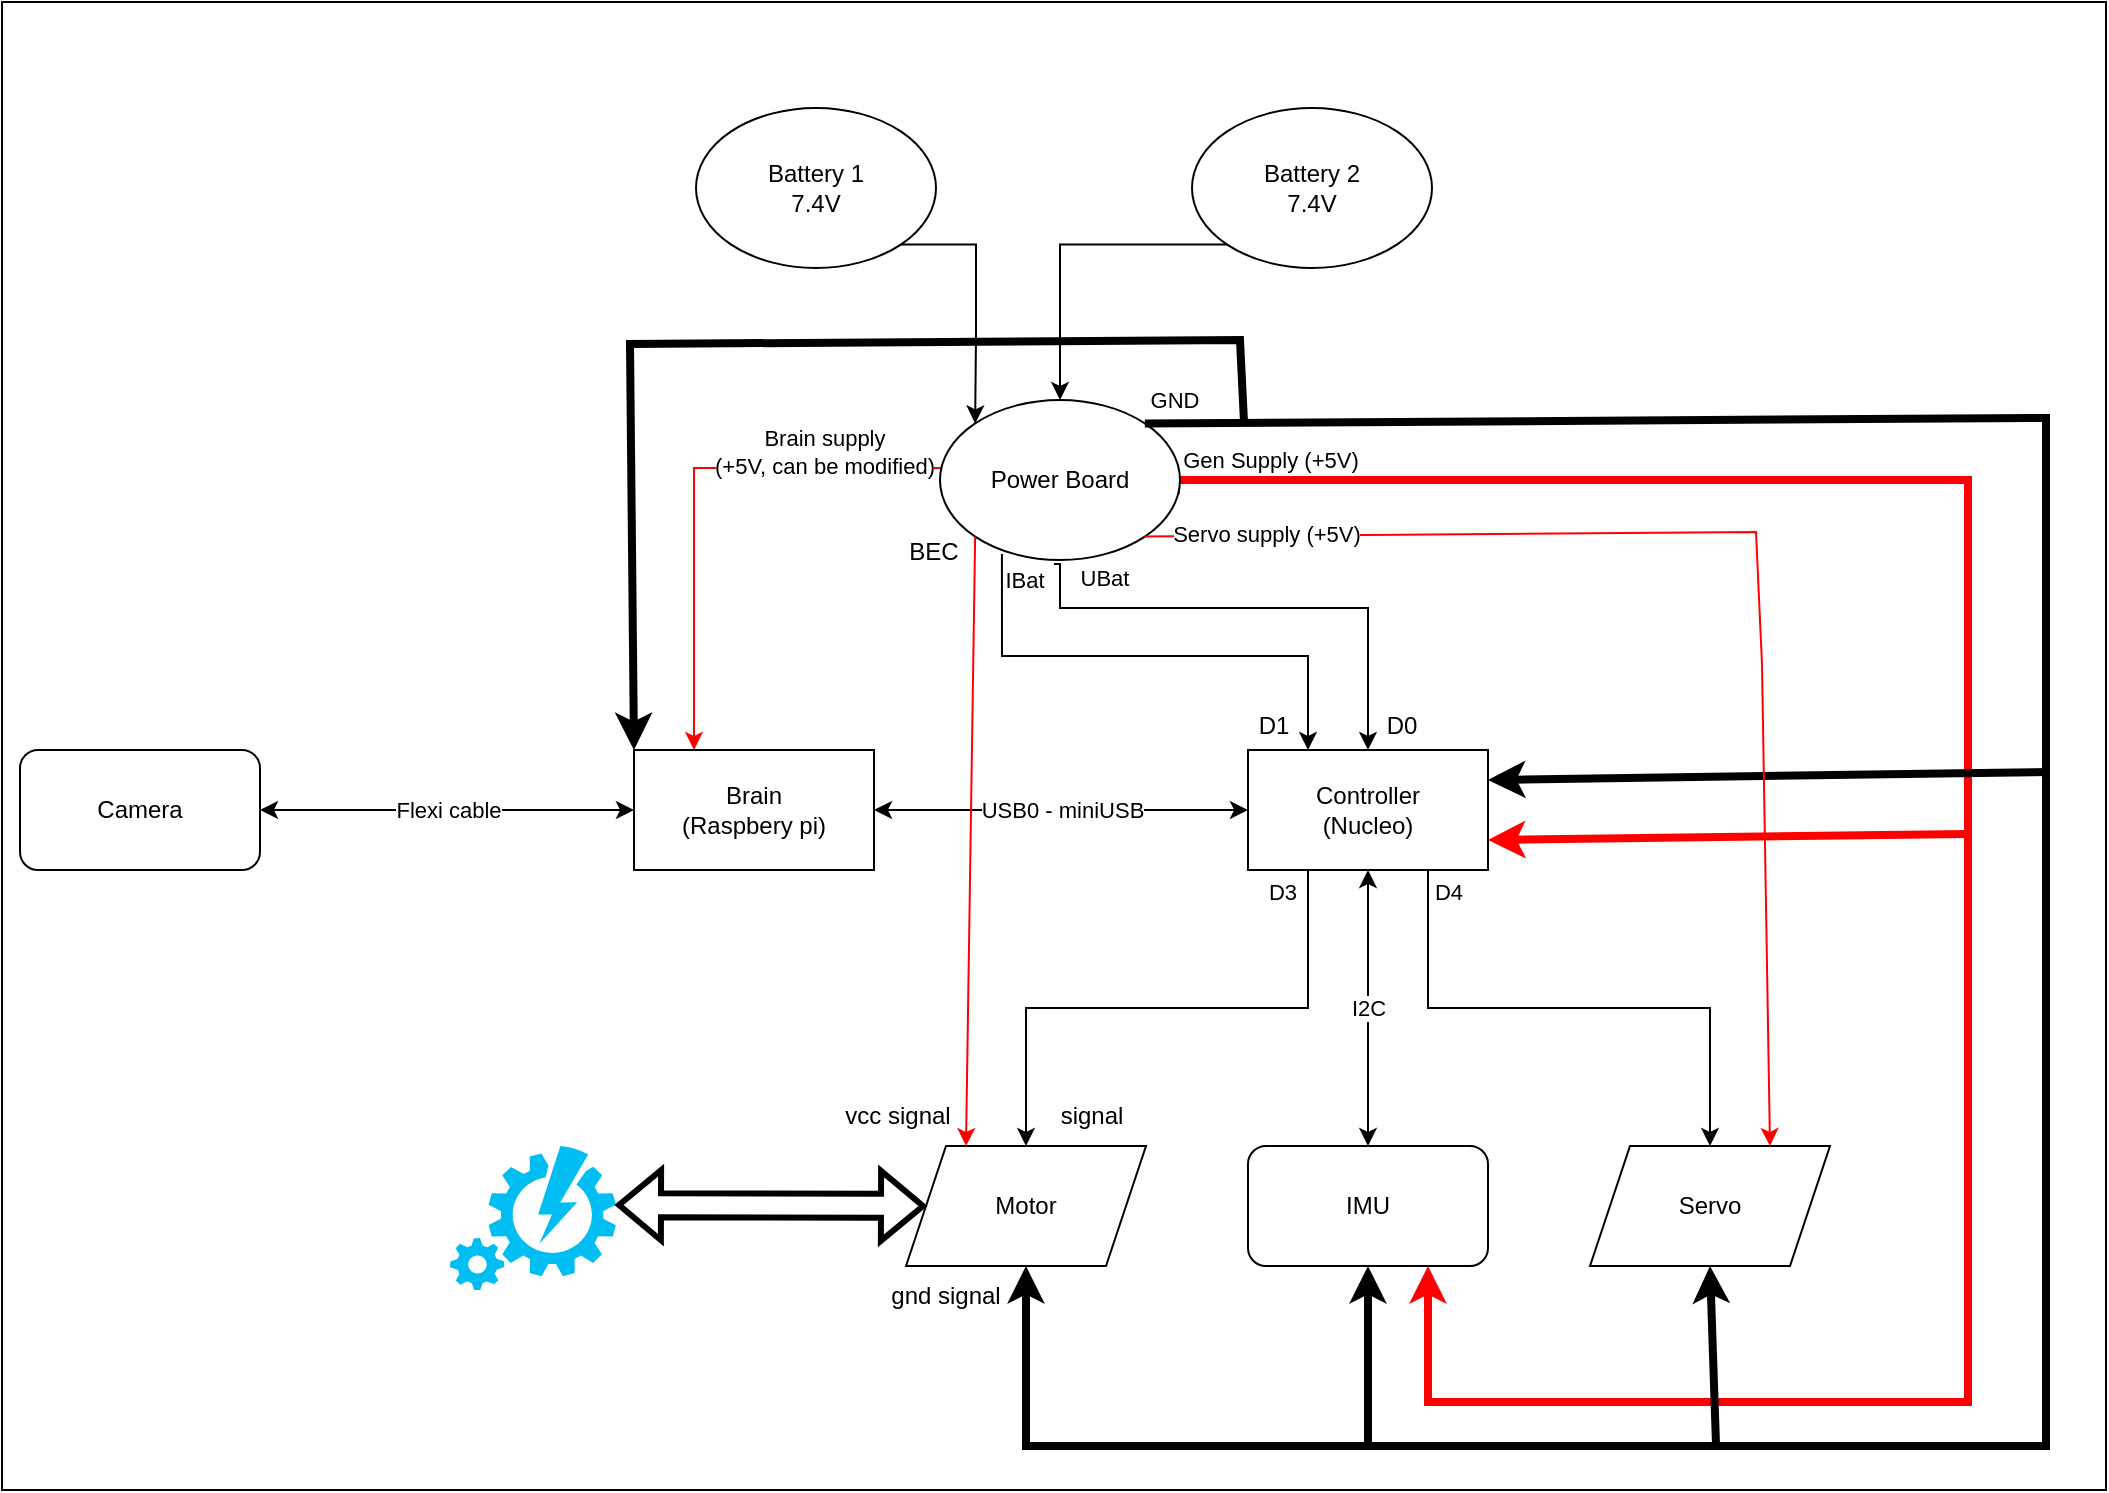 <mxfile version="21.6.8">
  <diagram name="Page-1" id="4fjpPRk3InbObQBz06lm">
    <mxGraphModel dx="2071" dy="1287" grid="0" gridSize="10" guides="1" tooltips="1" connect="1" arrows="1" fold="1" page="0" pageScale="1" pageWidth="850" pageHeight="1100" math="0" shadow="0">
      <root>
        <mxCell id="0" />
        <mxCell id="1" parent="0" />
        <mxCell id="qdFVjH142uykXFrdu_A6-49" value="" style="rounded=0;whiteSpace=wrap;html=1;" parent="1" vertex="1">
          <mxGeometry x="-158" y="-327" width="1052" height="744" as="geometry" />
        </mxCell>
        <mxCell id="qdFVjH142uykXFrdu_A6-1" value="&lt;div&gt;Brain&lt;/div&gt;&lt;div&gt;(Raspbery pi)&lt;br&gt;&lt;/div&gt;" style="rounded=0;whiteSpace=wrap;html=1;" parent="1" vertex="1">
          <mxGeometry x="158" y="47" width="120" height="60" as="geometry" />
        </mxCell>
        <mxCell id="qdFVjH142uykXFrdu_A6-19" value="D3" style="edgeStyle=orthogonalEdgeStyle;rounded=0;orthogonalLoop=1;jettySize=auto;html=1;exitX=0.25;exitY=1;exitDx=0;exitDy=0;" parent="1" source="qdFVjH142uykXFrdu_A6-2" target="qdFVjH142uykXFrdu_A6-14" edge="1">
          <mxGeometry x="-0.921" y="-13" relative="1" as="geometry">
            <mxPoint as="offset" />
          </mxGeometry>
        </mxCell>
        <mxCell id="qdFVjH142uykXFrdu_A6-20" value="D4" style="edgeStyle=orthogonalEdgeStyle;rounded=0;orthogonalLoop=1;jettySize=auto;html=1;exitX=0.75;exitY=1;exitDx=0;exitDy=0;entryX=0.5;entryY=0;entryDx=0;entryDy=0;" parent="1" source="qdFVjH142uykXFrdu_A6-2" target="qdFVjH142uykXFrdu_A6-15" edge="1">
          <mxGeometry x="-0.921" y="10" relative="1" as="geometry">
            <mxPoint as="offset" />
          </mxGeometry>
        </mxCell>
        <mxCell id="qdFVjH142uykXFrdu_A6-2" value="&lt;div&gt;Controller&lt;/div&gt;&lt;div&gt;(Nucleo)&lt;br&gt;&lt;/div&gt;" style="rounded=0;whiteSpace=wrap;html=1;" parent="1" vertex="1">
          <mxGeometry x="465" y="47" width="120" height="60" as="geometry" />
        </mxCell>
        <mxCell id="qdFVjH142uykXFrdu_A6-3" value="USB0 - miniUSB" style="endArrow=classic;startArrow=classic;html=1;rounded=0;entryX=0;entryY=0.5;entryDx=0;entryDy=0;exitX=1;exitY=0.5;exitDx=0;exitDy=0;" parent="1" source="qdFVjH142uykXFrdu_A6-1" target="qdFVjH142uykXFrdu_A6-2" edge="1">
          <mxGeometry width="50" height="50" relative="1" as="geometry">
            <mxPoint x="399" y="350" as="sourcePoint" />
            <mxPoint x="449" y="300" as="targetPoint" />
          </mxGeometry>
        </mxCell>
        <mxCell id="qdFVjH142uykXFrdu_A6-9" value="Camera" style="rounded=1;whiteSpace=wrap;html=1;" parent="1" vertex="1">
          <mxGeometry x="-149" y="47" width="120" height="60" as="geometry" />
        </mxCell>
        <mxCell id="qdFVjH142uykXFrdu_A6-10" value="IMU" style="rounded=1;whiteSpace=wrap;html=1;" parent="1" vertex="1">
          <mxGeometry x="465" y="245" width="120" height="60" as="geometry" />
        </mxCell>
        <mxCell id="qdFVjH142uykXFrdu_A6-11" value="Flexi cable" style="endArrow=classic;startArrow=classic;html=1;rounded=0;exitX=1;exitY=0.5;exitDx=0;exitDy=0;entryX=0;entryY=0.5;entryDx=0;entryDy=0;" parent="1" source="qdFVjH142uykXFrdu_A6-9" target="qdFVjH142uykXFrdu_A6-1" edge="1">
          <mxGeometry width="50" height="50" relative="1" as="geometry">
            <mxPoint x="399" y="350" as="sourcePoint" />
            <mxPoint x="449" y="300" as="targetPoint" />
          </mxGeometry>
        </mxCell>
        <mxCell id="qdFVjH142uykXFrdu_A6-12" value="I2C" style="endArrow=classic;startArrow=classic;html=1;rounded=0;entryX=0.5;entryY=1;entryDx=0;entryDy=0;" parent="1" source="qdFVjH142uykXFrdu_A6-10" target="qdFVjH142uykXFrdu_A6-2" edge="1">
          <mxGeometry width="50" height="50" relative="1" as="geometry">
            <mxPoint x="399" y="350" as="sourcePoint" />
            <mxPoint x="449" y="300" as="targetPoint" />
          </mxGeometry>
        </mxCell>
        <mxCell id="qdFVjH142uykXFrdu_A6-14" value="Motor" style="shape=parallelogram;perimeter=parallelogramPerimeter;whiteSpace=wrap;html=1;fixedSize=1;" parent="1" vertex="1">
          <mxGeometry x="294" y="245" width="120" height="60" as="geometry" />
        </mxCell>
        <mxCell id="qdFVjH142uykXFrdu_A6-15" value="Servo" style="shape=parallelogram;perimeter=parallelogramPerimeter;whiteSpace=wrap;html=1;fixedSize=1;" parent="1" vertex="1">
          <mxGeometry x="636" y="245" width="120" height="60" as="geometry" />
        </mxCell>
        <mxCell id="qdFVjH142uykXFrdu_A6-24" value="Brain supply&lt;br&gt;&lt;div&gt;(+5V, can be modified)&lt;/div&gt;" style="edgeStyle=orthogonalEdgeStyle;rounded=0;orthogonalLoop=1;jettySize=auto;html=1;exitX=0.025;exitY=0.425;exitDx=0;exitDy=0;entryX=0.25;entryY=0;entryDx=0;entryDy=0;strokeColor=#ff0000;exitPerimeter=0;" parent="1" source="qdFVjH142uykXFrdu_A6-21" target="qdFVjH142uykXFrdu_A6-1" edge="1">
          <mxGeometry x="-0.542" y="-8" relative="1" as="geometry">
            <mxPoint as="offset" />
          </mxGeometry>
        </mxCell>
        <mxCell id="qdFVjH142uykXFrdu_A6-29" value="&lt;div&gt;IBat&lt;br&gt;&lt;/div&gt;" style="edgeStyle=orthogonalEdgeStyle;rounded=0;orthogonalLoop=1;jettySize=auto;html=1;exitX=0.258;exitY=0.963;exitDx=0;exitDy=0;entryX=0.25;entryY=0;entryDx=0;entryDy=0;exitPerimeter=0;" parent="1" source="qdFVjH142uykXFrdu_A6-21" target="qdFVjH142uykXFrdu_A6-2" edge="1">
          <mxGeometry x="-0.897" y="11" relative="1" as="geometry">
            <Array as="points">
              <mxPoint x="342" />
              <mxPoint x="495" />
            </Array>
            <mxPoint as="offset" />
          </mxGeometry>
        </mxCell>
        <mxCell id="qdFVjH142uykXFrdu_A6-30" value="UBat" style="edgeStyle=orthogonalEdgeStyle;rounded=0;orthogonalLoop=1;jettySize=auto;html=1;entryX=0.5;entryY=0;entryDx=0;entryDy=0;" parent="1" target="qdFVjH142uykXFrdu_A6-2" edge="1">
          <mxGeometry x="-0.623" y="15" relative="1" as="geometry">
            <Array as="points">
              <mxPoint x="371" y="-24" />
              <mxPoint x="525" y="-24" />
            </Array>
            <mxPoint as="offset" />
            <mxPoint x="368" y="-46" as="sourcePoint" />
          </mxGeometry>
        </mxCell>
        <mxCell id="qdFVjH142uykXFrdu_A6-45" value="Gen Supply (+5V)" style="edgeStyle=orthogonalEdgeStyle;rounded=0;jumpSize=21;orthogonalLoop=1;jettySize=auto;html=1;exitX=0.983;exitY=0.588;exitDx=0;exitDy=0;entryX=0.75;entryY=1;entryDx=0;entryDy=0;strokeColor=#ff0000;strokeWidth=4;exitPerimeter=0;" parent="1" source="qdFVjH142uykXFrdu_A6-21" target="qdFVjH142uykXFrdu_A6-10" edge="1">
          <mxGeometry x="-0.909" y="10" relative="1" as="geometry">
            <Array as="points">
              <mxPoint x="429" y="-88" />
              <mxPoint x="825" y="-88" />
              <mxPoint x="825" y="373" />
              <mxPoint x="555" y="373" />
            </Array>
            <mxPoint as="offset" />
          </mxGeometry>
        </mxCell>
        <mxCell id="qdFVjH142uykXFrdu_A6-21" value="Power Board" style="ellipse;whiteSpace=wrap;html=1;" parent="1" vertex="1">
          <mxGeometry x="311" y="-128" width="120" height="80" as="geometry" />
        </mxCell>
        <mxCell id="qdFVjH142uykXFrdu_A6-27" style="edgeStyle=orthogonalEdgeStyle;rounded=0;orthogonalLoop=1;jettySize=auto;html=1;exitX=1;exitY=1;exitDx=0;exitDy=0;entryX=0;entryY=0;entryDx=0;entryDy=0;" parent="1" source="qdFVjH142uykXFrdu_A6-25" target="qdFVjH142uykXFrdu_A6-21" edge="1">
          <mxGeometry relative="1" as="geometry" />
        </mxCell>
        <mxCell id="qdFVjH142uykXFrdu_A6-25" value="&lt;div&gt;Battery 1&lt;/div&gt;&lt;div&gt;7.4V&lt;br&gt;&lt;/div&gt;" style="ellipse;whiteSpace=wrap;html=1;" parent="1" vertex="1">
          <mxGeometry x="189" y="-274" width="120" height="80" as="geometry" />
        </mxCell>
        <mxCell id="qdFVjH142uykXFrdu_A6-28" style="edgeStyle=orthogonalEdgeStyle;rounded=0;orthogonalLoop=1;jettySize=auto;html=1;exitX=0;exitY=1;exitDx=0;exitDy=0;" parent="1" source="qdFVjH142uykXFrdu_A6-26" target="qdFVjH142uykXFrdu_A6-21" edge="1">
          <mxGeometry relative="1" as="geometry" />
        </mxCell>
        <mxCell id="qdFVjH142uykXFrdu_A6-26" value="&lt;div&gt;Battery 2&lt;/div&gt;&lt;div&gt;7.4V&lt;br&gt;&lt;/div&gt;" style="ellipse;whiteSpace=wrap;html=1;" parent="1" vertex="1">
          <mxGeometry x="437" y="-274" width="120" height="80" as="geometry" />
        </mxCell>
        <mxCell id="qdFVjH142uykXFrdu_A6-33" value="GND" style="endArrow=classic;html=1;rounded=0;strokeColor=#000000;strokeWidth=4;jumpSize=21;exitX=1;exitY=0;exitDx=0;exitDy=0;entryX=0.5;entryY=1;entryDx=0;entryDy=0;" parent="1" source="qdFVjH142uykXFrdu_A6-21" target="qdFVjH142uykXFrdu_A6-14" edge="1">
          <mxGeometry x="-0.981" y="12" width="50" height="50" relative="1" as="geometry">
            <mxPoint x="399" y="110" as="sourcePoint" />
            <mxPoint x="449" y="60" as="targetPoint" />
            <Array as="points">
              <mxPoint x="864" y="-119" />
              <mxPoint x="864" y="395" />
              <mxPoint x="354" y="395" />
            </Array>
            <mxPoint as="offset" />
          </mxGeometry>
        </mxCell>
        <mxCell id="qdFVjH142uykXFrdu_A6-34" value="" style="endArrow=classic;html=1;rounded=0;strokeColor=#000000;strokeWidth=4;jumpSize=21;entryX=0.5;entryY=1;entryDx=0;entryDy=0;" parent="1" target="qdFVjH142uykXFrdu_A6-10" edge="1">
          <mxGeometry width="50" height="50" relative="1" as="geometry">
            <mxPoint x="525" y="395" as="sourcePoint" />
            <mxPoint x="449" y="60" as="targetPoint" />
          </mxGeometry>
        </mxCell>
        <mxCell id="qdFVjH142uykXFrdu_A6-35" value="" style="endArrow=classic;html=1;rounded=0;strokeColor=#000000;strokeWidth=4;jumpSize=21;entryX=0.5;entryY=1;entryDx=0;entryDy=0;" parent="1" target="qdFVjH142uykXFrdu_A6-15" edge="1">
          <mxGeometry width="50" height="50" relative="1" as="geometry">
            <mxPoint x="699" y="394" as="sourcePoint" />
            <mxPoint x="449" y="60" as="targetPoint" />
          </mxGeometry>
        </mxCell>
        <mxCell id="qdFVjH142uykXFrdu_A6-36" value="" style="endArrow=classic;html=1;rounded=0;strokeColor=#000000;strokeWidth=4;jumpSize=21;entryX=1;entryY=0.25;entryDx=0;entryDy=0;" parent="1" target="qdFVjH142uykXFrdu_A6-2" edge="1">
          <mxGeometry width="50" height="50" relative="1" as="geometry">
            <mxPoint x="866" y="58" as="sourcePoint" />
            <mxPoint x="449" y="60" as="targetPoint" />
          </mxGeometry>
        </mxCell>
        <mxCell id="qdFVjH142uykXFrdu_A6-41" value="" style="endArrow=classic;html=1;rounded=0;strokeColor=#000000;strokeWidth=4;jumpSize=21;entryX=0;entryY=0;entryDx=0;entryDy=0;" parent="1" target="qdFVjH142uykXFrdu_A6-1" edge="1">
          <mxGeometry width="50" height="50" relative="1" as="geometry">
            <mxPoint x="463" y="-117" as="sourcePoint" />
            <mxPoint x="595" y="87" as="targetPoint" />
            <Array as="points">
              <mxPoint x="461" y="-158" />
              <mxPoint x="156" y="-156" />
            </Array>
          </mxGeometry>
        </mxCell>
        <mxCell id="qdFVjH142uykXFrdu_A6-42" value="gnd signal" style="text;html=1;strokeColor=none;fillColor=none;align=center;verticalAlign=middle;whiteSpace=wrap;rounded=0;" parent="1" vertex="1">
          <mxGeometry x="280" y="305" width="68" height="30" as="geometry" />
        </mxCell>
        <mxCell id="qdFVjH142uykXFrdu_A6-43" value="Servo supply (+5V)" style="endArrow=classic;html=1;rounded=0;strokeColor=#ff0000;strokeWidth=1;jumpSize=21;exitX=1;exitY=1;exitDx=0;exitDy=0;entryX=0.75;entryY=0;entryDx=0;entryDy=0;" parent="1" source="qdFVjH142uykXFrdu_A6-21" target="qdFVjH142uykXFrdu_A6-15" edge="1">
          <mxGeometry x="-0.801" y="1" width="50" height="50" relative="1" as="geometry">
            <mxPoint x="424.96" y="-72.0" as="sourcePoint" />
            <mxPoint x="353" y="339.96" as="targetPoint" />
            <Array as="points">
              <mxPoint x="719" y="-62" />
              <mxPoint x="722" y="4" />
            </Array>
            <mxPoint as="offset" />
          </mxGeometry>
        </mxCell>
        <mxCell id="qdFVjH142uykXFrdu_A6-46" value="D0" style="text;html=1;strokeColor=none;fillColor=none;align=center;verticalAlign=middle;whiteSpace=wrap;rounded=0;" parent="1" vertex="1">
          <mxGeometry x="512" y="20" width="60" height="30" as="geometry" />
        </mxCell>
        <mxCell id="qdFVjH142uykXFrdu_A6-47" value="D1" style="text;html=1;strokeColor=none;fillColor=none;align=center;verticalAlign=middle;whiteSpace=wrap;rounded=0;" parent="1" vertex="1">
          <mxGeometry x="448" y="20" width="60" height="30" as="geometry" />
        </mxCell>
        <mxCell id="qdFVjH142uykXFrdu_A6-48" value="" style="endArrow=classic;html=1;rounded=0;strokeColor=#ff0000;strokeWidth=4;jumpSize=21;entryX=1;entryY=0.75;entryDx=0;entryDy=0;" parent="1" target="qdFVjH142uykXFrdu_A6-2" edge="1">
          <mxGeometry width="50" height="50" relative="1" as="geometry">
            <mxPoint x="824" y="89" as="sourcePoint" />
            <mxPoint x="449" y="60" as="targetPoint" />
          </mxGeometry>
        </mxCell>
        <mxCell id="MuTM-6EljMEQY094edfh-1" value="" style="endArrow=classic;html=1;rounded=0;exitX=0;exitY=1;exitDx=0;exitDy=0;entryX=0.25;entryY=0;entryDx=0;entryDy=0;strokeColor=#FF0000;" edge="1" parent="1" source="qdFVjH142uykXFrdu_A6-21" target="qdFVjH142uykXFrdu_A6-14">
          <mxGeometry width="50" height="50" relative="1" as="geometry">
            <mxPoint x="340" y="64" as="sourcePoint" />
            <mxPoint x="390" y="14" as="targetPoint" />
          </mxGeometry>
        </mxCell>
        <mxCell id="MuTM-6EljMEQY094edfh-2" value="BEC" style="text;html=1;strokeColor=none;fillColor=none;align=center;verticalAlign=middle;whiteSpace=wrap;rounded=0;" vertex="1" parent="1">
          <mxGeometry x="278" y="-67" width="60" height="30" as="geometry" />
        </mxCell>
        <mxCell id="MuTM-6EljMEQY094edfh-3" value="vcc signal" style="text;html=1;strokeColor=none;fillColor=none;align=center;verticalAlign=middle;whiteSpace=wrap;rounded=0;" vertex="1" parent="1">
          <mxGeometry x="256" y="215" width="68" height="30" as="geometry" />
        </mxCell>
        <mxCell id="MuTM-6EljMEQY094edfh-4" value="signal" style="text;html=1;strokeColor=none;fillColor=none;align=center;verticalAlign=middle;whiteSpace=wrap;rounded=0;" vertex="1" parent="1">
          <mxGeometry x="353" y="215" width="68" height="30" as="geometry" />
        </mxCell>
        <mxCell id="MuTM-6EljMEQY094edfh-5" value="" style="verticalLabelPosition=bottom;html=1;verticalAlign=top;align=center;strokeColor=none;fillColor=#00BEF2;shape=mxgraph.azure.automation;pointerEvents=1;" vertex="1" parent="1">
          <mxGeometry x="66" y="245" width="83" height="72" as="geometry" />
        </mxCell>
        <mxCell id="MuTM-6EljMEQY094edfh-7" value="" style="shape=flexArrow;endArrow=classic;startArrow=classic;html=1;rounded=0;exitX=1;exitY=0.41;exitDx=0;exitDy=0;exitPerimeter=0;entryX=0;entryY=0.5;entryDx=0;entryDy=0;strokeWidth=3;" edge="1" parent="1" source="MuTM-6EljMEQY094edfh-5" target="qdFVjH142uykXFrdu_A6-14">
          <mxGeometry width="100" height="100" relative="1" as="geometry">
            <mxPoint x="308" y="89" as="sourcePoint" />
            <mxPoint x="408" y="-11" as="targetPoint" />
          </mxGeometry>
        </mxCell>
      </root>
    </mxGraphModel>
  </diagram>
</mxfile>

